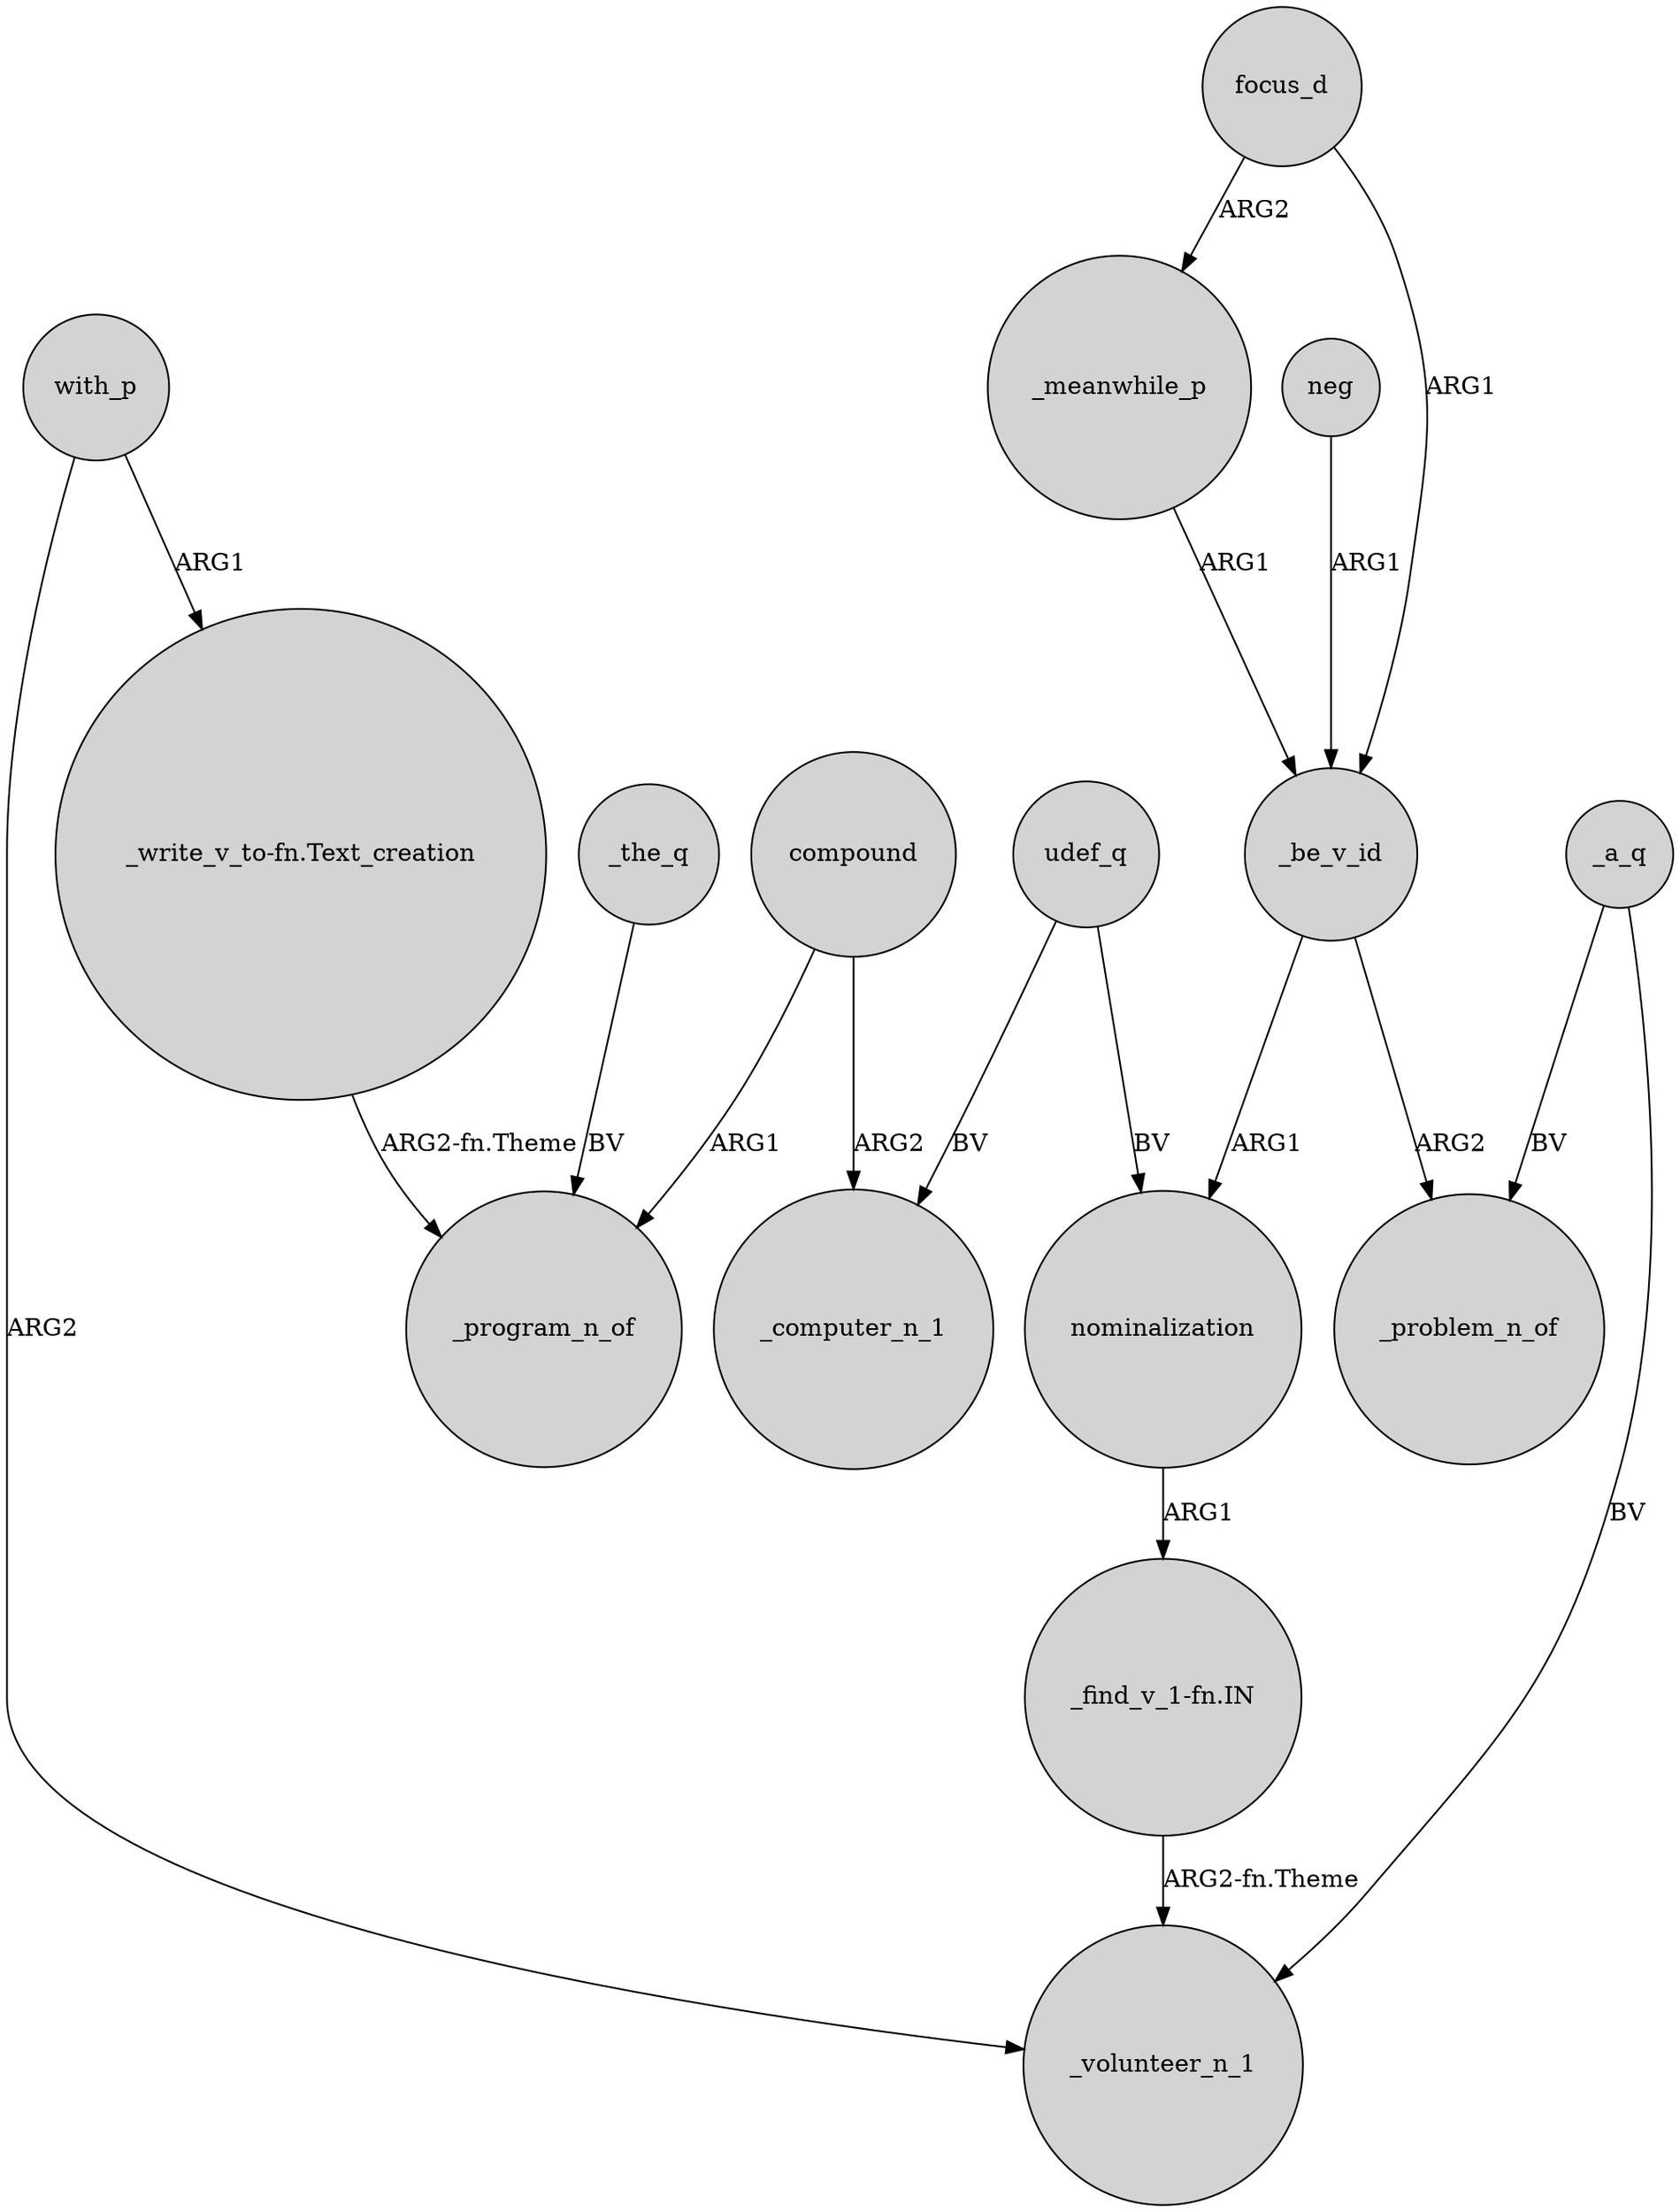 digraph {
	node [shape=circle style=filled]
	"_find_v_1-fn.IN" -> _volunteer_n_1 [label="ARG2-fn.Theme"]
	_be_v_id -> nominalization [label=ARG1]
	_meanwhile_p -> _be_v_id [label=ARG1]
	"_write_v_to-fn.Text_creation" -> _program_n_of [label="ARG2-fn.Theme"]
	compound -> _computer_n_1 [label=ARG2]
	focus_d -> _be_v_id [label=ARG1]
	_be_v_id -> _problem_n_of [label=ARG2]
	compound -> _program_n_of [label=ARG1]
	neg -> _be_v_id [label=ARG1]
	focus_d -> _meanwhile_p [label=ARG2]
	with_p -> "_write_v_to-fn.Text_creation" [label=ARG1]
	_the_q -> _program_n_of [label=BV]
	udef_q -> _computer_n_1 [label=BV]
	with_p -> _volunteer_n_1 [label=ARG2]
	_a_q -> _volunteer_n_1 [label=BV]
	udef_q -> nominalization [label=BV]
	nominalization -> "_find_v_1-fn.IN" [label=ARG1]
	_a_q -> _problem_n_of [label=BV]
}
